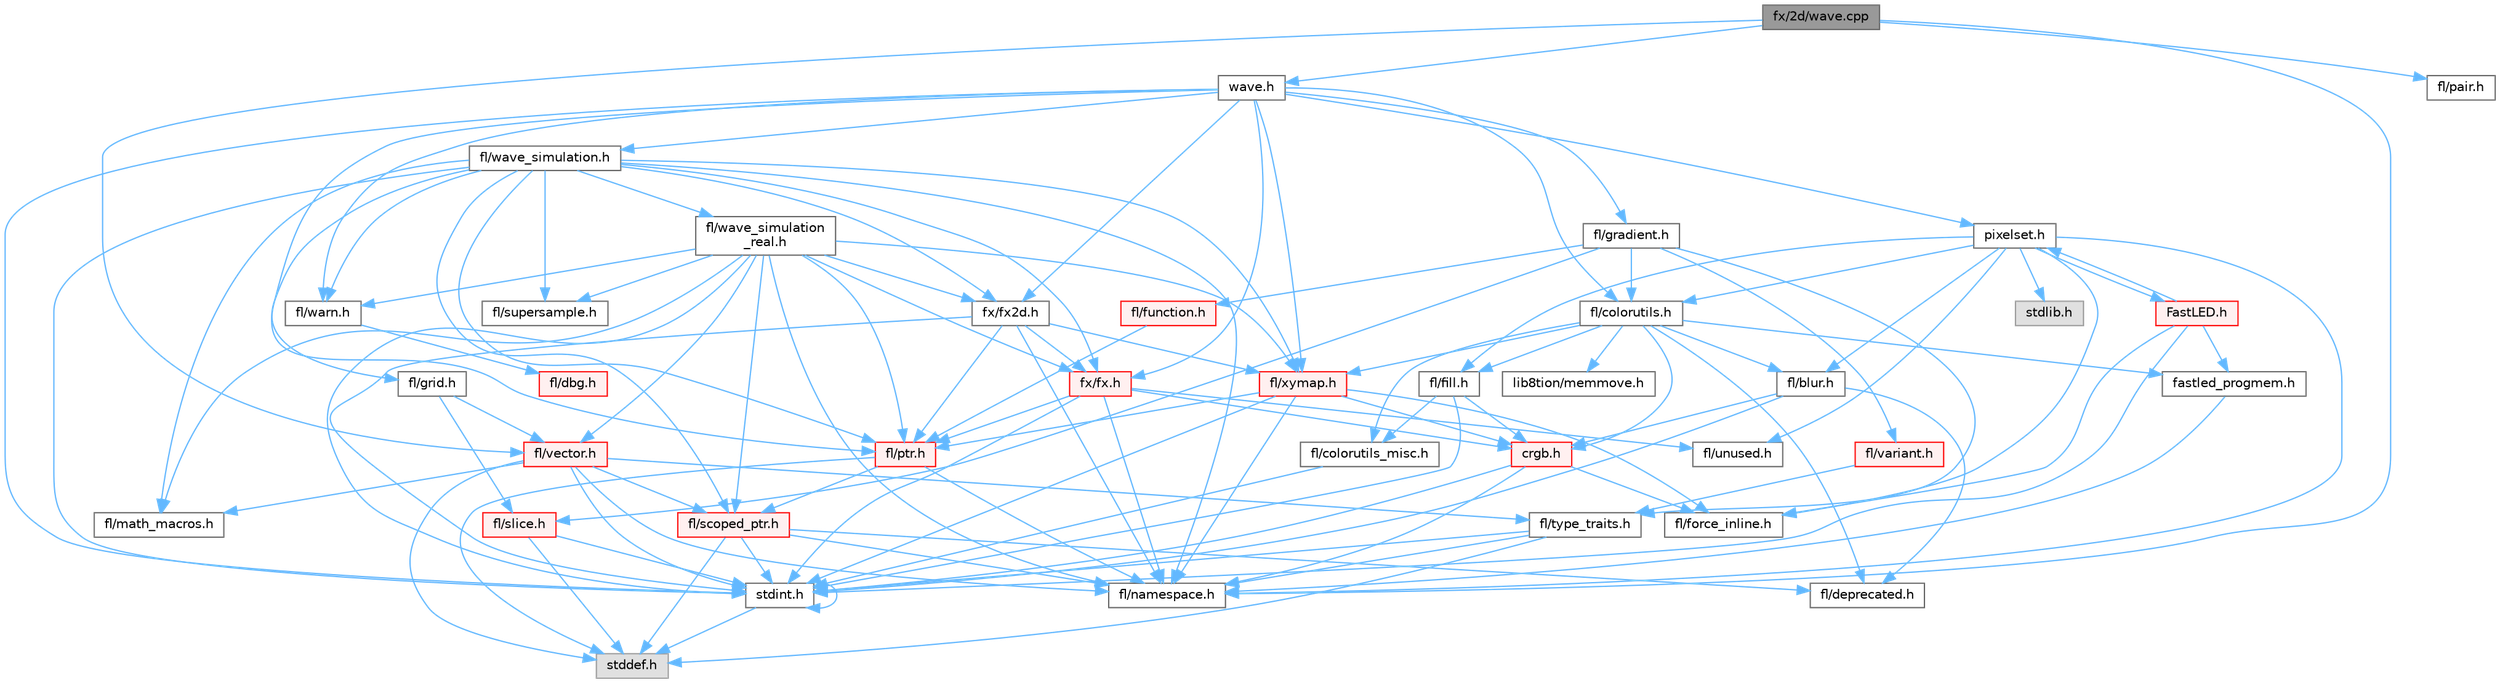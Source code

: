 digraph "fx/2d/wave.cpp"
{
 // INTERACTIVE_SVG=YES
 // LATEX_PDF_SIZE
  bgcolor="transparent";
  edge [fontname=Helvetica,fontsize=10,labelfontname=Helvetica,labelfontsize=10];
  node [fontname=Helvetica,fontsize=10,shape=box,height=0.2,width=0.4];
  Node1 [id="Node000001",label="fx/2d/wave.cpp",height=0.2,width=0.4,color="gray40", fillcolor="grey60", style="filled", fontcolor="black",tooltip=" "];
  Node1 -> Node2 [id="edge1_Node000001_Node000002",color="steelblue1",style="solid",tooltip=" "];
  Node2 [id="Node000002",label="wave.h",height=0.2,width=0.4,color="grey40", fillcolor="white", style="filled",URL="$de/de9/src_2fx_22d_2wave_8h.html",tooltip=" "];
  Node2 -> Node3 [id="edge2_Node000002_Node000003",color="steelblue1",style="solid",tooltip=" "];
  Node3 [id="Node000003",label="stdint.h",height=0.2,width=0.4,color="grey40", fillcolor="white", style="filled",URL="$df/dd8/stdint_8h.html",tooltip=" "];
  Node3 -> Node4 [id="edge3_Node000003_Node000004",color="steelblue1",style="solid",tooltip=" "];
  Node4 [id="Node000004",label="stddef.h",height=0.2,width=0.4,color="grey60", fillcolor="#E0E0E0", style="filled",tooltip=" "];
  Node3 -> Node3 [id="edge4_Node000003_Node000003",color="steelblue1",style="solid",tooltip=" "];
  Node2 -> Node5 [id="edge5_Node000002_Node000005",color="steelblue1",style="solid",tooltip=" "];
  Node5 [id="Node000005",label="fl/warn.h",height=0.2,width=0.4,color="grey40", fillcolor="white", style="filled",URL="$de/d77/warn_8h.html",tooltip=" "];
  Node5 -> Node6 [id="edge6_Node000005_Node000006",color="steelblue1",style="solid",tooltip=" "];
  Node6 [id="Node000006",label="fl/dbg.h",height=0.2,width=0.4,color="red", fillcolor="#FFF0F0", style="filled",URL="$d6/d01/dbg_8h.html",tooltip=" "];
  Node2 -> Node33 [id="edge7_Node000002_Node000033",color="steelblue1",style="solid",tooltip=" "];
  Node33 [id="Node000033",label="fl/colorutils.h",height=0.2,width=0.4,color="grey40", fillcolor="white", style="filled",URL="$d7/df9/fl_2colorutils_8h.html",tooltip="Utility functions for color fill, palettes, blending, and more."];
  Node33 -> Node8 [id="edge8_Node000033_Node000008",color="steelblue1",style="solid",tooltip=" "];
  Node8 [id="Node000008",label="crgb.h",height=0.2,width=0.4,color="red", fillcolor="#FFF0F0", style="filled",URL="$db/dd1/crgb_8h.html",tooltip="Defines the red, green, and blue (RGB) pixel struct."];
  Node8 -> Node3 [id="edge9_Node000008_Node000003",color="steelblue1",style="solid",tooltip=" "];
  Node8 -> Node10 [id="edge10_Node000008_Node000010",color="steelblue1",style="solid",tooltip=" "];
  Node10 [id="Node000010",label="fl/namespace.h",height=0.2,width=0.4,color="grey40", fillcolor="white", style="filled",URL="$df/d2a/namespace_8h.html",tooltip="Implements the FastLED namespace macros."];
  Node8 -> Node13 [id="edge11_Node000008_Node000013",color="steelblue1",style="solid",tooltip=" "];
  Node13 [id="Node000013",label="fl/force_inline.h",height=0.2,width=0.4,color="grey40", fillcolor="white", style="filled",URL="$d4/d64/force__inline_8h.html",tooltip=" "];
  Node33 -> Node34 [id="edge12_Node000033_Node000034",color="steelblue1",style="solid",tooltip=" "];
  Node34 [id="Node000034",label="fastled_progmem.h",height=0.2,width=0.4,color="grey40", fillcolor="white", style="filled",URL="$df/dab/fastled__progmem_8h.html",tooltip="Wrapper definitions to allow seamless use of PROGMEM in environments that have it."];
  Node34 -> Node10 [id="edge13_Node000034_Node000010",color="steelblue1",style="solid",tooltip=" "];
  Node33 -> Node35 [id="edge14_Node000033_Node000035",color="steelblue1",style="solid",tooltip=" "];
  Node35 [id="Node000035",label="fl/blur.h",height=0.2,width=0.4,color="grey40", fillcolor="white", style="filled",URL="$d4/df5/blur_8h.html",tooltip=" "];
  Node35 -> Node3 [id="edge15_Node000035_Node000003",color="steelblue1",style="solid",tooltip=" "];
  Node35 -> Node8 [id="edge16_Node000035_Node000008",color="steelblue1",style="solid",tooltip=" "];
  Node35 -> Node29 [id="edge17_Node000035_Node000029",color="steelblue1",style="solid",tooltip=" "];
  Node29 [id="Node000029",label="fl/deprecated.h",height=0.2,width=0.4,color="grey40", fillcolor="white", style="filled",URL="$d4/dce/deprecated_8h.html",tooltip=" "];
  Node33 -> Node36 [id="edge18_Node000033_Node000036",color="steelblue1",style="solid",tooltip=" "];
  Node36 [id="Node000036",label="fl/colorutils_misc.h",height=0.2,width=0.4,color="grey40", fillcolor="white", style="filled",URL="$dd/db2/colorutils__misc_8h.html",tooltip=" "];
  Node36 -> Node3 [id="edge19_Node000036_Node000003",color="steelblue1",style="solid",tooltip=" "];
  Node33 -> Node29 [id="edge20_Node000033_Node000029",color="steelblue1",style="solid",tooltip=" "];
  Node33 -> Node37 [id="edge21_Node000033_Node000037",color="steelblue1",style="solid",tooltip=" "];
  Node37 [id="Node000037",label="fl/fill.h",height=0.2,width=0.4,color="grey40", fillcolor="white", style="filled",URL="$d2/d78/fill_8h.html",tooltip=" "];
  Node37 -> Node8 [id="edge22_Node000037_Node000008",color="steelblue1",style="solid",tooltip=" "];
  Node37 -> Node36 [id="edge23_Node000037_Node000036",color="steelblue1",style="solid",tooltip=" "];
  Node37 -> Node3 [id="edge24_Node000037_Node000003",color="steelblue1",style="solid",tooltip=" "];
  Node33 -> Node38 [id="edge25_Node000033_Node000038",color="steelblue1",style="solid",tooltip=" "];
  Node38 [id="Node000038",label="fl/xymap.h",height=0.2,width=0.4,color="red", fillcolor="#FFF0F0", style="filled",URL="$da/d61/xymap_8h.html",tooltip=" "];
  Node38 -> Node3 [id="edge26_Node000038_Node000003",color="steelblue1",style="solid",tooltip=" "];
  Node38 -> Node8 [id="edge27_Node000038_Node000008",color="steelblue1",style="solid",tooltip=" "];
  Node38 -> Node13 [id="edge28_Node000038_Node000013",color="steelblue1",style="solid",tooltip=" "];
  Node38 -> Node10 [id="edge29_Node000038_Node000010",color="steelblue1",style="solid",tooltip=" "];
  Node38 -> Node23 [id="edge30_Node000038_Node000023",color="steelblue1",style="solid",tooltip=" "];
  Node23 [id="Node000023",label="fl/ptr.h",height=0.2,width=0.4,color="red", fillcolor="#FFF0F0", style="filled",URL="$dd/d98/ptr_8h.html",tooltip=" "];
  Node23 -> Node4 [id="edge31_Node000023_Node000004",color="steelblue1",style="solid",tooltip=" "];
  Node23 -> Node10 [id="edge32_Node000023_Node000010",color="steelblue1",style="solid",tooltip=" "];
  Node23 -> Node24 [id="edge33_Node000023_Node000024",color="steelblue1",style="solid",tooltip=" "];
  Node24 [id="Node000024",label="fl/scoped_ptr.h",height=0.2,width=0.4,color="red", fillcolor="#FFF0F0", style="filled",URL="$d0/d44/scoped__ptr_8h.html",tooltip=" "];
  Node24 -> Node4 [id="edge34_Node000024_Node000004",color="steelblue1",style="solid",tooltip=" "];
  Node24 -> Node3 [id="edge35_Node000024_Node000003",color="steelblue1",style="solid",tooltip=" "];
  Node24 -> Node10 [id="edge36_Node000024_Node000010",color="steelblue1",style="solid",tooltip=" "];
  Node24 -> Node29 [id="edge37_Node000024_Node000029",color="steelblue1",style="solid",tooltip=" "];
  Node33 -> Node41 [id="edge38_Node000033_Node000041",color="steelblue1",style="solid",tooltip=" "];
  Node41 [id="Node000041",label="lib8tion/memmove.h",height=0.2,width=0.4,color="grey40", fillcolor="white", style="filled",URL="$d9/d72/memmove_8h.html",tooltip=" "];
  Node2 -> Node42 [id="edge39_Node000002_Node000042",color="steelblue1",style="solid",tooltip=" "];
  Node42 [id="Node000042",label="fl/gradient.h",height=0.2,width=0.4,color="grey40", fillcolor="white", style="filled",URL="$db/dfe/gradient_8h.html",tooltip=" "];
  Node42 -> Node33 [id="edge40_Node000042_Node000033",color="steelblue1",style="solid",tooltip=" "];
  Node42 -> Node43 [id="edge41_Node000042_Node000043",color="steelblue1",style="solid",tooltip=" "];
  Node43 [id="Node000043",label="fl/function.h",height=0.2,width=0.4,color="red", fillcolor="#FFF0F0", style="filled",URL="$dd/d67/function_8h.html",tooltip=" "];
  Node43 -> Node23 [id="edge42_Node000043_Node000023",color="steelblue1",style="solid",tooltip=" "];
  Node42 -> Node44 [id="edge43_Node000042_Node000044",color="steelblue1",style="solid",tooltip=" "];
  Node44 [id="Node000044",label="fl/slice.h",height=0.2,width=0.4,color="red", fillcolor="#FFF0F0", style="filled",URL="$d0/d48/slice_8h.html",tooltip=" "];
  Node44 -> Node4 [id="edge44_Node000044_Node000004",color="steelblue1",style="solid",tooltip=" "];
  Node44 -> Node3 [id="edge45_Node000044_Node000003",color="steelblue1",style="solid",tooltip=" "];
  Node42 -> Node15 [id="edge46_Node000042_Node000015",color="steelblue1",style="solid",tooltip=" "];
  Node15 [id="Node000015",label="fl/type_traits.h",height=0.2,width=0.4,color="grey40", fillcolor="white", style="filled",URL="$df/d63/type__traits_8h.html",tooltip=" "];
  Node15 -> Node4 [id="edge47_Node000015_Node000004",color="steelblue1",style="solid",tooltip=" "];
  Node15 -> Node3 [id="edge48_Node000015_Node000003",color="steelblue1",style="solid",tooltip=" "];
  Node15 -> Node10 [id="edge49_Node000015_Node000010",color="steelblue1",style="solid",tooltip=" "];
  Node42 -> Node45 [id="edge50_Node000042_Node000045",color="steelblue1",style="solid",tooltip=" "];
  Node45 [id="Node000045",label="fl/variant.h",height=0.2,width=0.4,color="red", fillcolor="#FFF0F0", style="filled",URL="$d6/d10/variant_8h.html",tooltip=" "];
  Node45 -> Node15 [id="edge51_Node000045_Node000015",color="steelblue1",style="solid",tooltip=" "];
  Node2 -> Node23 [id="edge52_Node000002_Node000023",color="steelblue1",style="solid",tooltip=" "];
  Node2 -> Node46 [id="edge53_Node000002_Node000046",color="steelblue1",style="solid",tooltip=" "];
  Node46 [id="Node000046",label="fl/wave_simulation.h",height=0.2,width=0.4,color="grey40", fillcolor="white", style="filled",URL="$dc/d36/wave__simulation_8h.html",tooltip=" "];
  Node46 -> Node3 [id="edge54_Node000046_Node000003",color="steelblue1",style="solid",tooltip=" "];
  Node46 -> Node22 [id="edge55_Node000046_Node000022",color="steelblue1",style="solid",tooltip=" "];
  Node22 [id="Node000022",label="fl/math_macros.h",height=0.2,width=0.4,color="grey40", fillcolor="white", style="filled",URL="$d8/db8/math__macros_8h.html",tooltip=" "];
  Node46 -> Node10 [id="edge56_Node000046_Node000010",color="steelblue1",style="solid",tooltip=" "];
  Node46 -> Node24 [id="edge57_Node000046_Node000024",color="steelblue1",style="solid",tooltip=" "];
  Node46 -> Node5 [id="edge58_Node000046_Node000005",color="steelblue1",style="solid",tooltip=" "];
  Node46 -> Node47 [id="edge59_Node000046_Node000047",color="steelblue1",style="solid",tooltip=" "];
  Node47 [id="Node000047",label="fl/wave_simulation\l_real.h",height=0.2,width=0.4,color="grey40", fillcolor="white", style="filled",URL="$dd/d8e/wave__simulation__real_8h.html",tooltip=" "];
  Node47 -> Node3 [id="edge60_Node000047_Node000003",color="steelblue1",style="solid",tooltip=" "];
  Node47 -> Node22 [id="edge61_Node000047_Node000022",color="steelblue1",style="solid",tooltip=" "];
  Node47 -> Node10 [id="edge62_Node000047_Node000010",color="steelblue1",style="solid",tooltip=" "];
  Node47 -> Node24 [id="edge63_Node000047_Node000024",color="steelblue1",style="solid",tooltip=" "];
  Node47 -> Node30 [id="edge64_Node000047_Node000030",color="steelblue1",style="solid",tooltip=" "];
  Node30 [id="Node000030",label="fl/vector.h",height=0.2,width=0.4,color="red", fillcolor="#FFF0F0", style="filled",URL="$d6/d68/vector_8h.html",tooltip=" "];
  Node30 -> Node4 [id="edge65_Node000030_Node000004",color="steelblue1",style="solid",tooltip=" "];
  Node30 -> Node3 [id="edge66_Node000030_Node000003",color="steelblue1",style="solid",tooltip=" "];
  Node30 -> Node22 [id="edge67_Node000030_Node000022",color="steelblue1",style="solid",tooltip=" "];
  Node30 -> Node10 [id="edge68_Node000030_Node000010",color="steelblue1",style="solid",tooltip=" "];
  Node30 -> Node24 [id="edge69_Node000030_Node000024",color="steelblue1",style="solid",tooltip=" "];
  Node30 -> Node15 [id="edge70_Node000030_Node000015",color="steelblue1",style="solid",tooltip=" "];
  Node47 -> Node5 [id="edge71_Node000047_Node000005",color="steelblue1",style="solid",tooltip=" "];
  Node47 -> Node23 [id="edge72_Node000047_Node000023",color="steelblue1",style="solid",tooltip=" "];
  Node47 -> Node48 [id="edge73_Node000047_Node000048",color="steelblue1",style="solid",tooltip=" "];
  Node48 [id="Node000048",label="fl/supersample.h",height=0.2,width=0.4,color="grey40", fillcolor="white", style="filled",URL="$d2/dce/supersample_8h.html",tooltip=" "];
  Node47 -> Node38 [id="edge74_Node000047_Node000038",color="steelblue1",style="solid",tooltip=" "];
  Node47 -> Node49 [id="edge75_Node000047_Node000049",color="steelblue1",style="solid",tooltip=" "];
  Node49 [id="Node000049",label="fx/fx.h",height=0.2,width=0.4,color="red", fillcolor="#FFF0F0", style="filled",URL="$df/d44/src_2fx_2fx_8h.html",tooltip=" "];
  Node49 -> Node3 [id="edge76_Node000049_Node000003",color="steelblue1",style="solid",tooltip=" "];
  Node49 -> Node8 [id="edge77_Node000049_Node000008",color="steelblue1",style="solid",tooltip=" "];
  Node49 -> Node10 [id="edge78_Node000049_Node000010",color="steelblue1",style="solid",tooltip=" "];
  Node49 -> Node23 [id="edge79_Node000049_Node000023",color="steelblue1",style="solid",tooltip=" "];
  Node49 -> Node28 [id="edge80_Node000049_Node000028",color="steelblue1",style="solid",tooltip=" "];
  Node28 [id="Node000028",label="fl/unused.h",height=0.2,width=0.4,color="grey40", fillcolor="white", style="filled",URL="$d8/d4b/unused_8h.html",tooltip=" "];
  Node47 -> Node52 [id="edge81_Node000047_Node000052",color="steelblue1",style="solid",tooltip=" "];
  Node52 [id="Node000052",label="fx/fx2d.h",height=0.2,width=0.4,color="grey40", fillcolor="white", style="filled",URL="$d9/d43/fx2d_8h.html",tooltip=" "];
  Node52 -> Node3 [id="edge82_Node000052_Node000003",color="steelblue1",style="solid",tooltip=" "];
  Node52 -> Node10 [id="edge83_Node000052_Node000010",color="steelblue1",style="solid",tooltip=" "];
  Node52 -> Node23 [id="edge84_Node000052_Node000023",color="steelblue1",style="solid",tooltip=" "];
  Node52 -> Node38 [id="edge85_Node000052_Node000038",color="steelblue1",style="solid",tooltip=" "];
  Node52 -> Node49 [id="edge86_Node000052_Node000049",color="steelblue1",style="solid",tooltip=" "];
  Node46 -> Node53 [id="edge87_Node000046_Node000053",color="steelblue1",style="solid",tooltip=" "];
  Node53 [id="Node000053",label="fl/grid.h",height=0.2,width=0.4,color="grey40", fillcolor="white", style="filled",URL="$da/d15/grid_8h.html",tooltip=" "];
  Node53 -> Node44 [id="edge88_Node000053_Node000044",color="steelblue1",style="solid",tooltip=" "];
  Node53 -> Node30 [id="edge89_Node000053_Node000030",color="steelblue1",style="solid",tooltip=" "];
  Node46 -> Node23 [id="edge90_Node000046_Node000023",color="steelblue1",style="solid",tooltip=" "];
  Node46 -> Node48 [id="edge91_Node000046_Node000048",color="steelblue1",style="solid",tooltip=" "];
  Node46 -> Node38 [id="edge92_Node000046_Node000038",color="steelblue1",style="solid",tooltip=" "];
  Node46 -> Node49 [id="edge93_Node000046_Node000049",color="steelblue1",style="solid",tooltip=" "];
  Node46 -> Node52 [id="edge94_Node000046_Node000052",color="steelblue1",style="solid",tooltip=" "];
  Node2 -> Node38 [id="edge95_Node000002_Node000038",color="steelblue1",style="solid",tooltip=" "];
  Node2 -> Node49 [id="edge96_Node000002_Node000049",color="steelblue1",style="solid",tooltip=" "];
  Node2 -> Node52 [id="edge97_Node000002_Node000052",color="steelblue1",style="solid",tooltip=" "];
  Node2 -> Node54 [id="edge98_Node000002_Node000054",color="steelblue1",style="solid",tooltip=" "];
  Node54 [id="Node000054",label="pixelset.h",height=0.2,width=0.4,color="grey40", fillcolor="white", style="filled",URL="$d4/d46/pixelset_8h.html",tooltip="Declares classes for managing logical groups of LEDs."];
  Node54 -> Node13 [id="edge99_Node000054_Node000013",color="steelblue1",style="solid",tooltip=" "];
  Node54 -> Node10 [id="edge100_Node000054_Node000010",color="steelblue1",style="solid",tooltip=" "];
  Node54 -> Node28 [id="edge101_Node000054_Node000028",color="steelblue1",style="solid",tooltip=" "];
  Node54 -> Node33 [id="edge102_Node000054_Node000033",color="steelblue1",style="solid",tooltip=" "];
  Node54 -> Node37 [id="edge103_Node000054_Node000037",color="steelblue1",style="solid",tooltip=" "];
  Node54 -> Node35 [id="edge104_Node000054_Node000035",color="steelblue1",style="solid",tooltip=" "];
  Node54 -> Node55 [id="edge105_Node000054_Node000055",color="steelblue1",style="solid",tooltip=" "];
  Node55 [id="Node000055",label="FastLED.h",height=0.2,width=0.4,color="red", fillcolor="#FFF0F0", style="filled",URL="$db/d97/_fast_l_e_d_8h.html",tooltip="central include file for FastLED, defines the CFastLED class/object"];
  Node55 -> Node3 [id="edge106_Node000055_Node000003",color="steelblue1",style="solid",tooltip=" "];
  Node55 -> Node13 [id="edge107_Node000055_Node000013",color="steelblue1",style="solid",tooltip=" "];
  Node55 -> Node34 [id="edge108_Node000055_Node000034",color="steelblue1",style="solid",tooltip=" "];
  Node55 -> Node54 [id="edge109_Node000055_Node000054",color="steelblue1",style="solid",tooltip=" "];
  Node54 -> Node26 [id="edge110_Node000054_Node000026",color="steelblue1",style="solid",tooltip=" "];
  Node26 [id="Node000026",label="stdlib.h",height=0.2,width=0.4,color="grey60", fillcolor="#E0E0E0", style="filled",tooltip=" "];
  Node1 -> Node10 [id="edge111_Node000001_Node000010",color="steelblue1",style="solid",tooltip=" "];
  Node1 -> Node89 [id="edge112_Node000001_Node000089",color="steelblue1",style="solid",tooltip=" "];
  Node89 [id="Node000089",label="fl/pair.h",height=0.2,width=0.4,color="grey40", fillcolor="white", style="filled",URL="$d3/d41/pair_8h.html",tooltip=" "];
  Node1 -> Node30 [id="edge113_Node000001_Node000030",color="steelblue1",style="solid",tooltip=" "];
}
